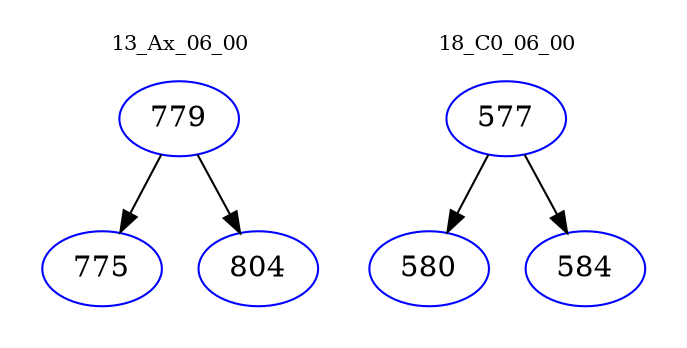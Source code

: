 digraph{
subgraph cluster_0 {
color = white
label = "13_Ax_06_00";
fontsize=10;
T0_779 [label="779", color="blue"]
T0_779 -> T0_775 [color="black"]
T0_775 [label="775", color="blue"]
T0_779 -> T0_804 [color="black"]
T0_804 [label="804", color="blue"]
}
subgraph cluster_1 {
color = white
label = "18_C0_06_00";
fontsize=10;
T1_577 [label="577", color="blue"]
T1_577 -> T1_580 [color="black"]
T1_580 [label="580", color="blue"]
T1_577 -> T1_584 [color="black"]
T1_584 [label="584", color="blue"]
}
}
